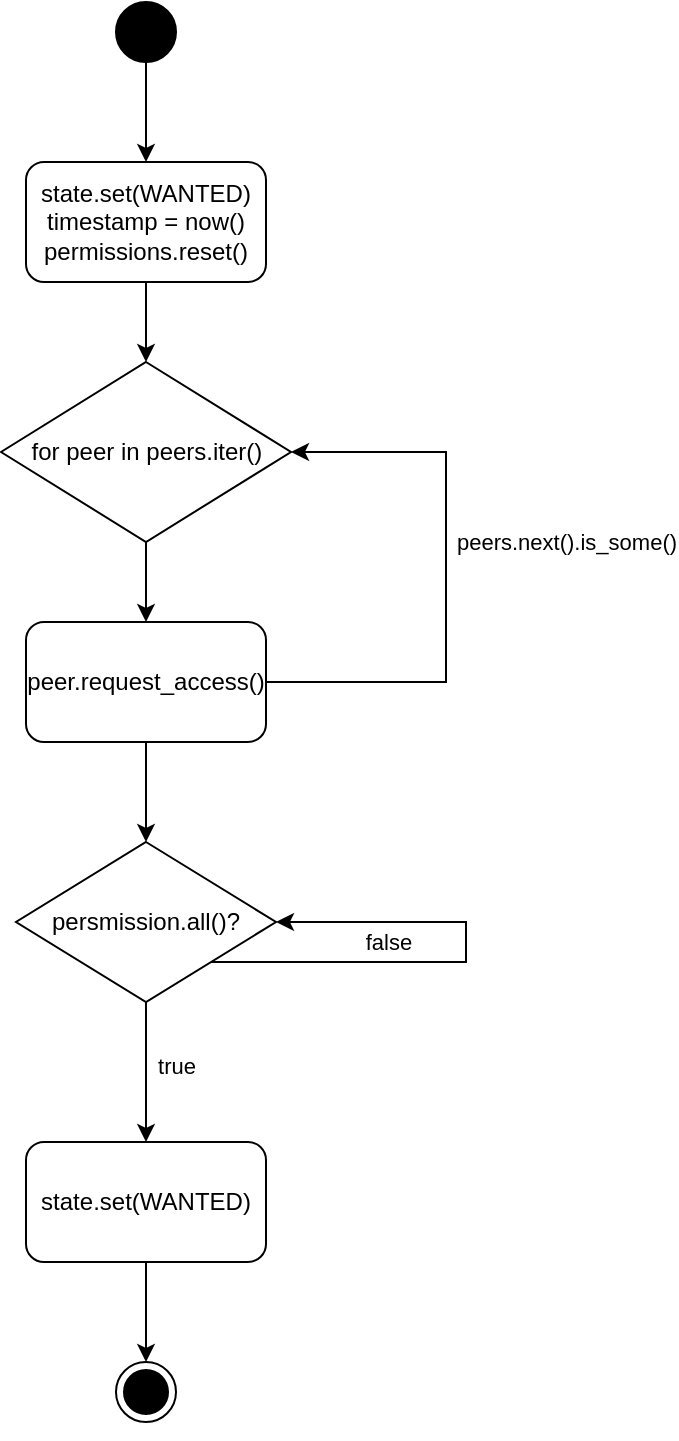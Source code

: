 <mxfile version="28.1.2">
  <diagram name="Ricard &amp; Agrawala enter section" id="2ecA8F7K6swuxWzHpzj0">
    <mxGraphModel dx="1422" dy="853" grid="1" gridSize="10" guides="1" tooltips="1" connect="1" arrows="1" fold="1" page="1" pageScale="1" pageWidth="850" pageHeight="1100" math="0" shadow="0">
      <root>
        <mxCell id="0" />
        <mxCell id="1" parent="0" />
        <mxCell id="nE26vecsfstwzad85xbv-15" style="edgeStyle=orthogonalEdgeStyle;rounded=0;orthogonalLoop=1;jettySize=auto;html=1;exitX=0.5;exitY=1;exitDx=0;exitDy=0;entryX=0.5;entryY=0;entryDx=0;entryDy=0;" edge="1" parent="1" source="nE26vecsfstwzad85xbv-1" target="nE26vecsfstwzad85xbv-3">
          <mxGeometry relative="1" as="geometry" />
        </mxCell>
        <mxCell id="nE26vecsfstwzad85xbv-1" value="" style="ellipse;fillColor=strokeColor;html=1;" vertex="1" parent="1">
          <mxGeometry x="425" y="60" width="30" height="30" as="geometry" />
        </mxCell>
        <mxCell id="nE26vecsfstwzad85xbv-2" value="" style="ellipse;html=1;shape=endState;fillColor=strokeColor;" vertex="1" parent="1">
          <mxGeometry x="425" y="740" width="30" height="30" as="geometry" />
        </mxCell>
        <mxCell id="nE26vecsfstwzad85xbv-5" style="edgeStyle=orthogonalEdgeStyle;rounded=0;orthogonalLoop=1;jettySize=auto;html=1;exitX=0.5;exitY=1;exitDx=0;exitDy=0;" edge="1" parent="1" source="nE26vecsfstwzad85xbv-3">
          <mxGeometry relative="1" as="geometry">
            <mxPoint x="440" y="240" as="targetPoint" />
          </mxGeometry>
        </mxCell>
        <mxCell id="nE26vecsfstwzad85xbv-3" value="state.set(WANTED)&lt;div&gt;timestamp = now()&lt;/div&gt;&lt;div&gt;permissions.reset()&lt;/div&gt;" style="rounded=1;whiteSpace=wrap;html=1;" vertex="1" parent="1">
          <mxGeometry x="380" y="140" width="120" height="60" as="geometry" />
        </mxCell>
        <mxCell id="nE26vecsfstwzad85xbv-8" style="edgeStyle=orthogonalEdgeStyle;rounded=0;orthogonalLoop=1;jettySize=auto;html=1;exitX=0.5;exitY=1;exitDx=0;exitDy=0;" edge="1" parent="1" source="nE26vecsfstwzad85xbv-6">
          <mxGeometry relative="1" as="geometry">
            <mxPoint x="440" y="370" as="targetPoint" />
          </mxGeometry>
        </mxCell>
        <mxCell id="nE26vecsfstwzad85xbv-6" value="for peer in peers.iter()" style="rhombus;whiteSpace=wrap;html=1;" vertex="1" parent="1">
          <mxGeometry x="367.5" y="240" width="145" height="90" as="geometry" />
        </mxCell>
        <mxCell id="nE26vecsfstwzad85xbv-11" style="edgeStyle=orthogonalEdgeStyle;rounded=0;orthogonalLoop=1;jettySize=auto;html=1;exitX=1;exitY=0.5;exitDx=0;exitDy=0;entryX=1;entryY=0.5;entryDx=0;entryDy=0;" edge="1" parent="1" source="nE26vecsfstwzad85xbv-10" target="nE26vecsfstwzad85xbv-6">
          <mxGeometry relative="1" as="geometry">
            <Array as="points">
              <mxPoint x="590" y="400" />
              <mxPoint x="590" y="285" />
            </Array>
          </mxGeometry>
        </mxCell>
        <mxCell id="nE26vecsfstwzad85xbv-12" value="peers.next().is_some()" style="edgeLabel;html=1;align=center;verticalAlign=middle;resizable=0;points=[];" vertex="1" connectable="0" parent="nE26vecsfstwzad85xbv-11">
          <mxGeometry x="0.083" relative="1" as="geometry">
            <mxPoint x="60" y="-7" as="offset" />
          </mxGeometry>
        </mxCell>
        <mxCell id="nE26vecsfstwzad85xbv-13" style="edgeStyle=orthogonalEdgeStyle;rounded=0;orthogonalLoop=1;jettySize=auto;html=1;exitX=0.5;exitY=1;exitDx=0;exitDy=0;" edge="1" parent="1" source="nE26vecsfstwzad85xbv-10">
          <mxGeometry relative="1" as="geometry">
            <mxPoint x="440" y="480" as="targetPoint" />
          </mxGeometry>
        </mxCell>
        <mxCell id="nE26vecsfstwzad85xbv-10" value="peer.request_access()" style="rounded=1;whiteSpace=wrap;html=1;" vertex="1" parent="1">
          <mxGeometry x="380" y="370" width="120" height="60" as="geometry" />
        </mxCell>
        <mxCell id="nE26vecsfstwzad85xbv-22" style="edgeStyle=orthogonalEdgeStyle;rounded=0;orthogonalLoop=1;jettySize=auto;html=1;exitX=0.5;exitY=1;exitDx=0;exitDy=0;entryX=0.5;entryY=0;entryDx=0;entryDy=0;" edge="1" parent="1" source="nE26vecsfstwzad85xbv-16" target="nE26vecsfstwzad85xbv-18">
          <mxGeometry relative="1" as="geometry">
            <Array as="points">
              <mxPoint x="440" y="580" />
              <mxPoint x="440" y="580" />
            </Array>
          </mxGeometry>
        </mxCell>
        <mxCell id="nE26vecsfstwzad85xbv-23" value="true&lt;div&gt;&lt;br&gt;&lt;/div&gt;" style="edgeLabel;html=1;align=center;verticalAlign=middle;resizable=0;points=[];" vertex="1" connectable="0" parent="nE26vecsfstwzad85xbv-22">
          <mxGeometry x="0.1" y="-2" relative="1" as="geometry">
            <mxPoint x="17" as="offset" />
          </mxGeometry>
        </mxCell>
        <mxCell id="nE26vecsfstwzad85xbv-16" value="persmission.all()?" style="rhombus;whiteSpace=wrap;html=1;" vertex="1" parent="1">
          <mxGeometry x="375" y="480" width="130" height="80" as="geometry" />
        </mxCell>
        <mxCell id="nE26vecsfstwzad85xbv-21" style="edgeStyle=orthogonalEdgeStyle;rounded=0;orthogonalLoop=1;jettySize=auto;html=1;exitX=0.5;exitY=1;exitDx=0;exitDy=0;" edge="1" parent="1" source="nE26vecsfstwzad85xbv-18" target="nE26vecsfstwzad85xbv-2">
          <mxGeometry relative="1" as="geometry" />
        </mxCell>
        <mxCell id="nE26vecsfstwzad85xbv-18" value="state.set(WANTED)" style="rounded=1;whiteSpace=wrap;html=1;" vertex="1" parent="1">
          <mxGeometry x="380" y="630" width="120" height="60" as="geometry" />
        </mxCell>
        <mxCell id="nE26vecsfstwzad85xbv-19" style="edgeStyle=orthogonalEdgeStyle;rounded=0;orthogonalLoop=1;jettySize=auto;html=1;exitX=0.5;exitY=1;exitDx=0;exitDy=0;" edge="1" parent="1" source="nE26vecsfstwzad85xbv-2" target="nE26vecsfstwzad85xbv-2">
          <mxGeometry relative="1" as="geometry" />
        </mxCell>
        <mxCell id="nE26vecsfstwzad85xbv-24" style="edgeStyle=orthogonalEdgeStyle;rounded=0;orthogonalLoop=1;jettySize=auto;html=1;exitX=1;exitY=1;exitDx=0;exitDy=0;entryX=1;entryY=0.5;entryDx=0;entryDy=0;" edge="1" parent="1" source="nE26vecsfstwzad85xbv-16" target="nE26vecsfstwzad85xbv-16">
          <mxGeometry relative="1" as="geometry">
            <Array as="points">
              <mxPoint x="600" y="540" />
              <mxPoint x="600" y="520" />
            </Array>
          </mxGeometry>
        </mxCell>
        <mxCell id="nE26vecsfstwzad85xbv-25" value="false" style="edgeLabel;html=1;align=center;verticalAlign=middle;resizable=0;points=[];" vertex="1" connectable="0" parent="nE26vecsfstwzad85xbv-24">
          <mxGeometry x="-0.419" y="3" relative="1" as="geometry">
            <mxPoint x="18" y="-7" as="offset" />
          </mxGeometry>
        </mxCell>
      </root>
    </mxGraphModel>
  </diagram>
</mxfile>
